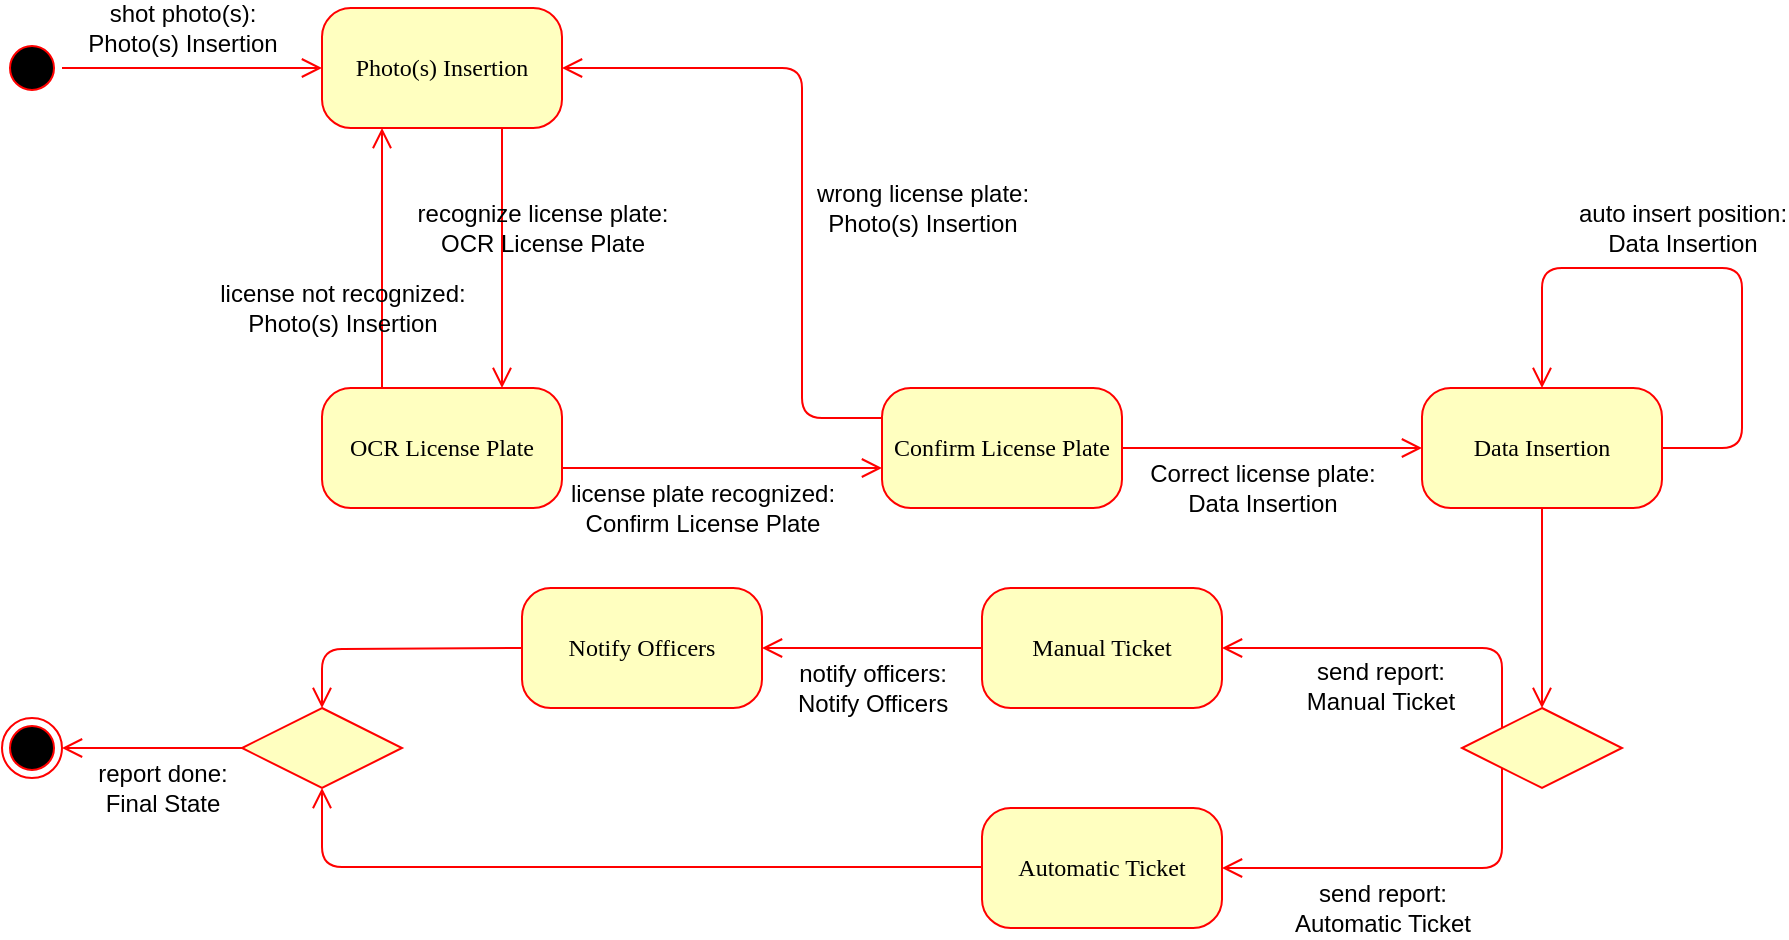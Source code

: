 <mxfile version="12.2.0" type="device" pages="1"><diagram name="Page-1" id="58cdce13-f638-feb5-8d6f-7d28b1aa9fa0"><mxGraphModel dx="1173" dy="770" grid="1" gridSize="10" guides="1" tooltips="1" connect="1" arrows="1" fold="1" page="1" pageScale="1" pageWidth="1100" pageHeight="850" background="#ffffff" math="0" shadow="0"><root><mxCell id="0"/><mxCell id="1" parent="0"/><mxCell id="382b91b5511bd0f7-1" value="" style="ellipse;html=1;shape=startState;fillColor=#000000;strokeColor=#ff0000;rounded=1;shadow=0;comic=0;labelBackgroundColor=none;fontFamily=Verdana;fontSize=12;fontColor=#000000;align=center;direction=south;" parent="1" vertex="1"><mxGeometry x="80" y="135" width="30" height="30" as="geometry"/></mxCell><mxCell id="382b91b5511bd0f7-5" value="OCR License Plate" style="rounded=1;whiteSpace=wrap;html=1;arcSize=24;fillColor=#ffffc0;strokeColor=#ff0000;shadow=0;comic=0;labelBackgroundColor=none;fontFamily=Verdana;fontSize=12;fontColor=#000000;align=center;" parent="1" vertex="1"><mxGeometry x="240" y="310" width="120" height="60" as="geometry"/></mxCell><mxCell id="382b91b5511bd0f7-6" value="Photo(s) Insertion" style="rounded=1;whiteSpace=wrap;html=1;arcSize=24;fillColor=#ffffc0;strokeColor=#ff0000;shadow=0;comic=0;labelBackgroundColor=none;fontFamily=Verdana;fontSize=12;fontColor=#000000;align=center;" parent="1" vertex="1"><mxGeometry x="240" y="120" width="120" height="60" as="geometry"/></mxCell><mxCell id="382b91b5511bd0f7-9" value="Data Insertion" style="rounded=1;whiteSpace=wrap;html=1;arcSize=24;fillColor=#ffffc0;strokeColor=#ff0000;shadow=0;comic=0;labelBackgroundColor=none;fontFamily=Verdana;fontSize=12;fontColor=#000000;align=center;" parent="1" vertex="1"><mxGeometry x="790" y="310" width="120" height="60" as="geometry"/></mxCell><mxCell id="382b91b5511bd0f7-10" value="Confirm License Plate" style="rounded=1;whiteSpace=wrap;html=1;arcSize=24;fillColor=#ffffc0;strokeColor=#ff0000;shadow=0;comic=0;labelBackgroundColor=none;fontFamily=Verdana;fontSize=12;fontColor=#000000;align=center;" parent="1" vertex="1"><mxGeometry x="520" y="310" width="120" height="60" as="geometry"/></mxCell><mxCell id="2a3bc250acf0617d-9" style="edgeStyle=orthogonalEdgeStyle;html=1;labelBackgroundColor=none;endArrow=open;endSize=8;strokeColor=#ff0000;fontFamily=Verdana;fontSize=12;align=left;" parent="1" source="382b91b5511bd0f7-1" target="382b91b5511bd0f7-6" edge="1"><mxGeometry relative="1" as="geometry"/></mxCell><mxCell id="ofe5F0DEnw2EiwNaxMWt-1" value="shot photo(s):&lt;br&gt;Photo(s) Insertion" style="text;html=1;resizable=0;points=[];align=center;verticalAlign=middle;labelBackgroundColor=#ffffff;" vertex="1" connectable="0" parent="2a3bc250acf0617d-9"><mxGeometry x="-0.169" y="2" relative="1" as="geometry"><mxPoint x="6" y="-18" as="offset"/></mxGeometry></mxCell><mxCell id="2a3bc250acf0617d-10" style="edgeStyle=orthogonalEdgeStyle;html=1;labelBackgroundColor=none;endArrow=open;endSize=8;strokeColor=#ff0000;fontFamily=Verdana;fontSize=12;align=left;entryX=0.75;entryY=0;entryDx=0;entryDy=0;exitX=0.75;exitY=1;exitDx=0;exitDy=0;" parent="1" source="382b91b5511bd0f7-6" target="382b91b5511bd0f7-5" edge="1"><mxGeometry relative="1" as="geometry"><Array as="points"/></mxGeometry></mxCell><mxCell id="ofe5F0DEnw2EiwNaxMWt-2" value="recognize license plate:&lt;br&gt;OCR License Plate" style="text;html=1;resizable=0;points=[];align=center;verticalAlign=middle;labelBackgroundColor=none;" vertex="1" connectable="0" parent="2a3bc250acf0617d-10"><mxGeometry x="0.308" relative="1" as="geometry"><mxPoint x="20" y="-35" as="offset"/></mxGeometry></mxCell><mxCell id="2a3bc250acf0617d-12" style="edgeStyle=orthogonalEdgeStyle;html=1;exitX=0.25;exitY=0;entryX=0.25;entryY=1;labelBackgroundColor=none;endArrow=open;endSize=8;strokeColor=#ff0000;fontFamily=Verdana;fontSize=12;align=left;" parent="1" source="382b91b5511bd0f7-5" target="382b91b5511bd0f7-6" edge="1"><mxGeometry relative="1" as="geometry"/></mxCell><mxCell id="ofe5F0DEnw2EiwNaxMWt-3" value="license not recognized:&lt;br&gt;Photo(s) Insertion" style="text;html=1;resizable=0;points=[];align=center;verticalAlign=middle;labelBackgroundColor=none;" vertex="1" connectable="0" parent="2a3bc250acf0617d-12"><mxGeometry x="-0.292" y="3" relative="1" as="geometry"><mxPoint x="-17" y="6" as="offset"/></mxGeometry></mxCell><mxCell id="2a3bc250acf0617d-13" style="edgeStyle=orthogonalEdgeStyle;html=1;labelBackgroundColor=none;endArrow=open;endSize=8;strokeColor=#ff0000;fontFamily=Verdana;fontSize=12;align=left;" parent="1" edge="1"><mxGeometry relative="1" as="geometry"><mxPoint x="360" y="350" as="sourcePoint"/><mxPoint x="520" y="350" as="targetPoint"/><Array as="points"><mxPoint x="520" y="350"/></Array></mxGeometry></mxCell><mxCell id="ofe5F0DEnw2EiwNaxMWt-4" value="license plate recognized:&lt;br&gt;Confirm License Plate" style="text;html=1;resizable=0;points=[];align=center;verticalAlign=middle;labelBackgroundColor=#ffffff;" vertex="1" connectable="0" parent="2a3bc250acf0617d-13"><mxGeometry x="0.138" y="1" relative="1" as="geometry"><mxPoint x="-21" y="21" as="offset"/></mxGeometry></mxCell><mxCell id="2a3bc250acf0617d-14" style="edgeStyle=orthogonalEdgeStyle;html=1;exitX=0;exitY=0.25;entryX=1;entryY=0.5;labelBackgroundColor=none;endArrow=open;endSize=8;strokeColor=#ff0000;fontFamily=Verdana;fontSize=12;align=left;exitDx=0;exitDy=0;entryDx=0;entryDy=0;" parent="1" source="382b91b5511bd0f7-10" target="382b91b5511bd0f7-6" edge="1"><mxGeometry relative="1" as="geometry"><mxPoint x="560" y="245" as="targetPoint"/><Array as="points"><mxPoint x="480" y="325"/><mxPoint x="480" y="150"/></Array></mxGeometry></mxCell><mxCell id="ofe5F0DEnw2EiwNaxMWt-6" value="wrong license plate:&lt;br&gt;Photo(s) Insertion" style="text;html=1;resizable=0;points=[];align=center;verticalAlign=middle;labelBackgroundColor=none;" vertex="1" connectable="0" parent="2a3bc250acf0617d-14"><mxGeometry x="0.475" y="-4" relative="1" as="geometry"><mxPoint x="92" y="74" as="offset"/></mxGeometry></mxCell><mxCell id="2a3bc250acf0617d-15" style="edgeStyle=orthogonalEdgeStyle;html=1;exitX=1;exitY=0.5;entryX=0;entryY=0.5;labelBackgroundColor=none;endArrow=open;endSize=8;strokeColor=#ff0000;fontFamily=Verdana;fontSize=12;align=left;exitDx=0;exitDy=0;entryDx=0;entryDy=0;entryPerimeter=0;" parent="1" source="382b91b5511bd0f7-10" target="382b91b5511bd0f7-9" edge="1"><mxGeometry relative="1" as="geometry"/></mxCell><mxCell id="ofe5F0DEnw2EiwNaxMWt-7" value="Correct license plate:&lt;br&gt;Data Insertion" style="text;html=1;resizable=0;points=[];align=center;verticalAlign=middle;labelBackgroundColor=#ffffff;" vertex="1" connectable="0" parent="2a3bc250acf0617d-15"><mxGeometry x="-0.347" y="-2" relative="1" as="geometry"><mxPoint x="21" y="18" as="offset"/></mxGeometry></mxCell><mxCell id="ofe5F0DEnw2EiwNaxMWt-9" style="edgeStyle=orthogonalEdgeStyle;html=1;exitX=1;exitY=0.5;entryX=0.5;entryY=0;labelBackgroundColor=none;endArrow=open;endSize=8;strokeColor=#ff0000;fontFamily=Verdana;fontSize=12;align=left;exitDx=0;exitDy=0;entryDx=0;entryDy=0;" edge="1" parent="1" source="382b91b5511bd0f7-9" target="382b91b5511bd0f7-9"><mxGeometry relative="1" as="geometry"><mxPoint x="1010" y="370" as="sourcePoint"/><mxPoint x="850" y="195" as="targetPoint"/><Array as="points"><mxPoint x="950" y="340"/><mxPoint x="950" y="250"/><mxPoint x="850" y="250"/></Array></mxGeometry></mxCell><mxCell id="ofe5F0DEnw2EiwNaxMWt-10" value="auto insert position:&lt;br&gt;Data Insertion" style="text;html=1;resizable=0;points=[];align=center;verticalAlign=middle;labelBackgroundColor=none;" vertex="1" connectable="0" parent="ofe5F0DEnw2EiwNaxMWt-9"><mxGeometry x="0.475" y="-4" relative="1" as="geometry"><mxPoint x="54" y="-16" as="offset"/></mxGeometry></mxCell><mxCell id="ofe5F0DEnw2EiwNaxMWt-11" value="" style="rhombus;whiteSpace=wrap;html=1;labelBackgroundColor=none;fillColor=#FFFFC0;strokeColor=#FF0000;" vertex="1" parent="1"><mxGeometry x="810" y="470" width="80" height="40" as="geometry"/></mxCell><mxCell id="ofe5F0DEnw2EiwNaxMWt-12" value="" style="ellipse;html=1;shape=endState;fillColor=#000000;strokeColor=#ff0000;rounded=1;shadow=0;comic=0;labelBackgroundColor=none;fontFamily=Verdana;fontSize=12;fontColor=#000000;align=center;" vertex="1" parent="1"><mxGeometry x="80" y="475" width="30" height="30" as="geometry"/></mxCell><mxCell id="ofe5F0DEnw2EiwNaxMWt-13" style="edgeStyle=orthogonalEdgeStyle;html=1;labelBackgroundColor=none;endArrow=open;endSize=8;strokeColor=#ff0000;fontFamily=Verdana;fontSize=12;align=left;exitX=0.5;exitY=1;exitDx=0;exitDy=0;entryX=0.5;entryY=0;entryDx=0;entryDy=0;" edge="1" parent="1" source="382b91b5511bd0f7-9" target="ofe5F0DEnw2EiwNaxMWt-11"><mxGeometry relative="1" as="geometry"><Array as="points"/><mxPoint x="840" y="380" as="sourcePoint"/><mxPoint x="850" y="450" as="targetPoint"/></mxGeometry></mxCell><mxCell id="ofe5F0DEnw2EiwNaxMWt-15" style="edgeStyle=orthogonalEdgeStyle;html=1;labelBackgroundColor=none;endArrow=open;endSize=8;strokeColor=#ff0000;fontFamily=Verdana;fontSize=12;align=left;exitX=0;exitY=1;exitDx=0;exitDy=0;" edge="1" parent="1" source="ofe5F0DEnw2EiwNaxMWt-11"><mxGeometry relative="1" as="geometry"><Array as="points"><mxPoint x="830" y="550"/></Array><mxPoint x="730" y="510" as="sourcePoint"/><mxPoint x="690" y="550" as="targetPoint"/></mxGeometry></mxCell><mxCell id="ofe5F0DEnw2EiwNaxMWt-19" value="send report:&lt;br&gt;Automatic Ticket" style="text;html=1;resizable=0;points=[];align=center;verticalAlign=middle;labelBackgroundColor=#ffffff;" vertex="1" connectable="0" parent="ofe5F0DEnw2EiwNaxMWt-15"><mxGeometry x="0.147" y="1" relative="1" as="geometry"><mxPoint x="-1" y="19" as="offset"/></mxGeometry></mxCell><mxCell id="ofe5F0DEnw2EiwNaxMWt-16" style="edgeStyle=orthogonalEdgeStyle;html=1;labelBackgroundColor=none;endArrow=open;endSize=8;strokeColor=#ff0000;fontFamily=Verdana;fontSize=12;align=left;exitX=0;exitY=0;exitDx=0;exitDy=0;" edge="1" parent="1" source="ofe5F0DEnw2EiwNaxMWt-11"><mxGeometry relative="1" as="geometry"><Array as="points"><mxPoint x="830" y="440"/></Array><mxPoint x="830" y="470" as="sourcePoint"/><mxPoint x="690" y="440" as="targetPoint"/></mxGeometry></mxCell><mxCell id="ofe5F0DEnw2EiwNaxMWt-17" value="Manual Ticket" style="rounded=1;whiteSpace=wrap;html=1;arcSize=24;fillColor=#ffffc0;strokeColor=#ff0000;shadow=0;comic=0;labelBackgroundColor=none;fontFamily=Verdana;fontSize=12;fontColor=#000000;align=center;" vertex="1" parent="1"><mxGeometry x="570" y="410" width="120" height="60" as="geometry"/></mxCell><mxCell id="ofe5F0DEnw2EiwNaxMWt-18" value="Automatic Ticket" style="rounded=1;whiteSpace=wrap;html=1;arcSize=24;fillColor=#ffffc0;strokeColor=#ff0000;shadow=0;comic=0;labelBackgroundColor=none;fontFamily=Verdana;fontSize=12;fontColor=#000000;align=center;" vertex="1" parent="1"><mxGeometry x="570" y="520" width="120" height="60" as="geometry"/></mxCell><mxCell id="ofe5F0DEnw2EiwNaxMWt-20" value="send report:&lt;br&gt;Manual&amp;nbsp;Ticket" style="text;html=1;resizable=0;points=[];align=center;verticalAlign=middle;labelBackgroundColor=#ffffff;" vertex="1" connectable="0" parent="1"><mxGeometry x="770" y="440" as="geometry"><mxPoint x="-1" y="19" as="offset"/></mxGeometry></mxCell><mxCell id="ofe5F0DEnw2EiwNaxMWt-21" value="Notify Officers" style="rounded=1;whiteSpace=wrap;html=1;arcSize=24;fillColor=#ffffc0;strokeColor=#ff0000;shadow=0;comic=0;labelBackgroundColor=none;fontFamily=Verdana;fontSize=12;fontColor=#000000;align=center;" vertex="1" parent="1"><mxGeometry x="340" y="410" width="120" height="60" as="geometry"/></mxCell><mxCell id="ofe5F0DEnw2EiwNaxMWt-22" style="edgeStyle=orthogonalEdgeStyle;html=1;labelBackgroundColor=none;endArrow=open;endSize=8;strokeColor=#ff0000;fontFamily=Verdana;fontSize=12;align=left;exitX=0;exitY=0.5;exitDx=0;exitDy=0;" edge="1" parent="1" source="ofe5F0DEnw2EiwNaxMWt-17"><mxGeometry relative="1" as="geometry"><mxPoint x="560" y="440" as="sourcePoint"/><mxPoint x="460" y="440" as="targetPoint"/><Array as="points"/></mxGeometry></mxCell><mxCell id="ofe5F0DEnw2EiwNaxMWt-24" value="notify officers:&lt;br&gt;Notify Officers" style="text;html=1;resizable=0;points=[];align=center;verticalAlign=middle;labelBackgroundColor=#ffffff;" vertex="1" connectable="0" parent="ofe5F0DEnw2EiwNaxMWt-22"><mxGeometry x="-0.218" y="1" relative="1" as="geometry"><mxPoint x="-12" y="19" as="offset"/></mxGeometry></mxCell><mxCell id="ofe5F0DEnw2EiwNaxMWt-25" value="" style="rhombus;whiteSpace=wrap;html=1;labelBackgroundColor=none;fillColor=#FFFFC0;strokeColor=#FF0000;" vertex="1" parent="1"><mxGeometry x="200" y="470" width="80" height="40" as="geometry"/></mxCell><mxCell id="ofe5F0DEnw2EiwNaxMWt-26" style="edgeStyle=orthogonalEdgeStyle;html=1;labelBackgroundColor=none;endArrow=open;endSize=8;strokeColor=#ff0000;fontFamily=Verdana;fontSize=12;align=left;exitX=0;exitY=0.5;exitDx=0;exitDy=0;" edge="1" parent="1"><mxGeometry relative="1" as="geometry"><mxPoint x="570" y="549.5" as="sourcePoint"/><mxPoint x="240" y="510" as="targetPoint"/><Array as="points"><mxPoint x="240" y="550"/></Array></mxGeometry></mxCell><mxCell id="ofe5F0DEnw2EiwNaxMWt-28" style="edgeStyle=orthogonalEdgeStyle;html=1;labelBackgroundColor=none;endArrow=open;endSize=8;strokeColor=#ff0000;fontFamily=Verdana;fontSize=12;align=left;exitX=0;exitY=0.5;exitDx=0;exitDy=0;entryX=0.5;entryY=0;entryDx=0;entryDy=0;" edge="1" parent="1" target="ofe5F0DEnw2EiwNaxMWt-25"><mxGeometry relative="1" as="geometry"><mxPoint x="340" y="440" as="sourcePoint"/><mxPoint x="230" y="440" as="targetPoint"/><Array as="points"/></mxGeometry></mxCell><mxCell id="ofe5F0DEnw2EiwNaxMWt-30" style="edgeStyle=orthogonalEdgeStyle;html=1;labelBackgroundColor=none;endArrow=open;endSize=8;strokeColor=#ff0000;fontFamily=Verdana;fontSize=12;align=left;exitX=0;exitY=0.5;exitDx=0;exitDy=0;" edge="1" parent="1"><mxGeometry relative="1" as="geometry"><mxPoint x="200" y="490" as="sourcePoint"/><mxPoint x="110" y="490" as="targetPoint"/><Array as="points"/></mxGeometry></mxCell><mxCell id="ofe5F0DEnw2EiwNaxMWt-31" value="report done:&lt;br&gt;Final State" style="text;html=1;resizable=0;points=[];align=center;verticalAlign=middle;labelBackgroundColor=#ffffff;" vertex="1" connectable="0" parent="ofe5F0DEnw2EiwNaxMWt-30"><mxGeometry x="-0.218" y="1" relative="1" as="geometry"><mxPoint x="-5" y="19" as="offset"/></mxGeometry></mxCell></root></mxGraphModel></diagram></mxfile>